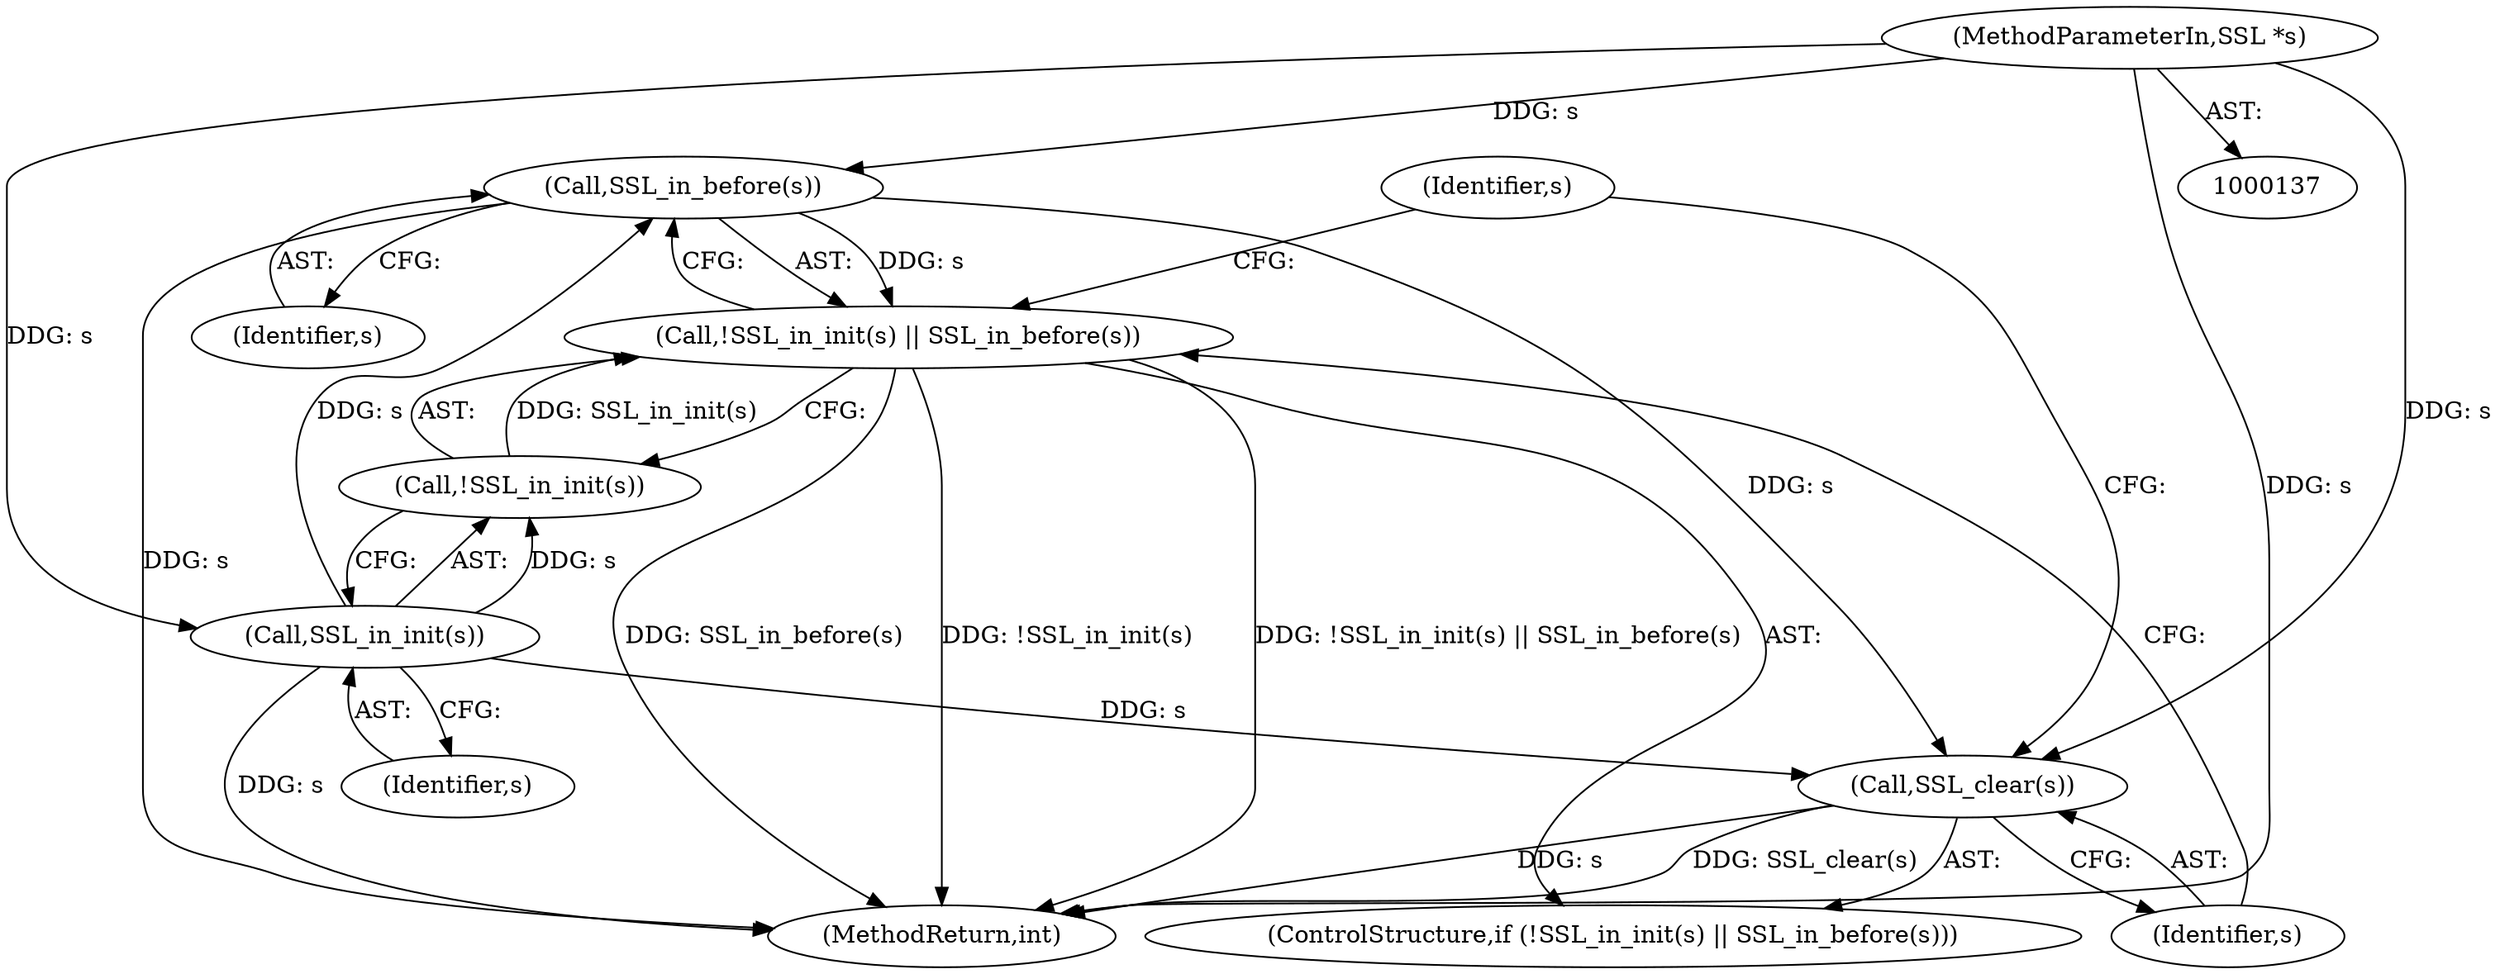 digraph "0_openssl_ce325c60c74b0fa784f5872404b722e120e5cab0_1@pointer" {
"1000208" [label="(Call,SSL_in_before(s))"];
"1000206" [label="(Call,SSL_in_init(s))"];
"1000138" [label="(MethodParameterIn,SSL *s)"];
"1000204" [label="(Call,!SSL_in_init(s) || SSL_in_before(s))"];
"1000210" [label="(Call,SSL_clear(s))"];
"1000205" [label="(Call,!SSL_in_init(s))"];
"1000211" [label="(Identifier,s)"];
"1000138" [label="(MethodParameterIn,SSL *s)"];
"1000204" [label="(Call,!SSL_in_init(s) || SSL_in_before(s))"];
"1000206" [label="(Call,SSL_in_init(s))"];
"1000210" [label="(Call,SSL_clear(s))"];
"1000215" [label="(Identifier,s)"];
"1000208" [label="(Call,SSL_in_before(s))"];
"1000239" [label="(MethodReturn,int)"];
"1000207" [label="(Identifier,s)"];
"1000209" [label="(Identifier,s)"];
"1000203" [label="(ControlStructure,if (!SSL_in_init(s) || SSL_in_before(s)))"];
"1000208" -> "1000204"  [label="AST: "];
"1000208" -> "1000209"  [label="CFG: "];
"1000209" -> "1000208"  [label="AST: "];
"1000204" -> "1000208"  [label="CFG: "];
"1000208" -> "1000239"  [label="DDG: s"];
"1000208" -> "1000204"  [label="DDG: s"];
"1000206" -> "1000208"  [label="DDG: s"];
"1000138" -> "1000208"  [label="DDG: s"];
"1000208" -> "1000210"  [label="DDG: s"];
"1000206" -> "1000205"  [label="AST: "];
"1000206" -> "1000207"  [label="CFG: "];
"1000207" -> "1000206"  [label="AST: "];
"1000205" -> "1000206"  [label="CFG: "];
"1000206" -> "1000239"  [label="DDG: s"];
"1000206" -> "1000205"  [label="DDG: s"];
"1000138" -> "1000206"  [label="DDG: s"];
"1000206" -> "1000210"  [label="DDG: s"];
"1000138" -> "1000137"  [label="AST: "];
"1000138" -> "1000239"  [label="DDG: s"];
"1000138" -> "1000210"  [label="DDG: s"];
"1000204" -> "1000203"  [label="AST: "];
"1000204" -> "1000205"  [label="CFG: "];
"1000205" -> "1000204"  [label="AST: "];
"1000211" -> "1000204"  [label="CFG: "];
"1000215" -> "1000204"  [label="CFG: "];
"1000204" -> "1000239"  [label="DDG: SSL_in_before(s)"];
"1000204" -> "1000239"  [label="DDG: !SSL_in_init(s)"];
"1000204" -> "1000239"  [label="DDG: !SSL_in_init(s) || SSL_in_before(s)"];
"1000205" -> "1000204"  [label="DDG: SSL_in_init(s)"];
"1000210" -> "1000203"  [label="AST: "];
"1000210" -> "1000211"  [label="CFG: "];
"1000211" -> "1000210"  [label="AST: "];
"1000215" -> "1000210"  [label="CFG: "];
"1000210" -> "1000239"  [label="DDG: SSL_clear(s)"];
"1000210" -> "1000239"  [label="DDG: s"];
}
